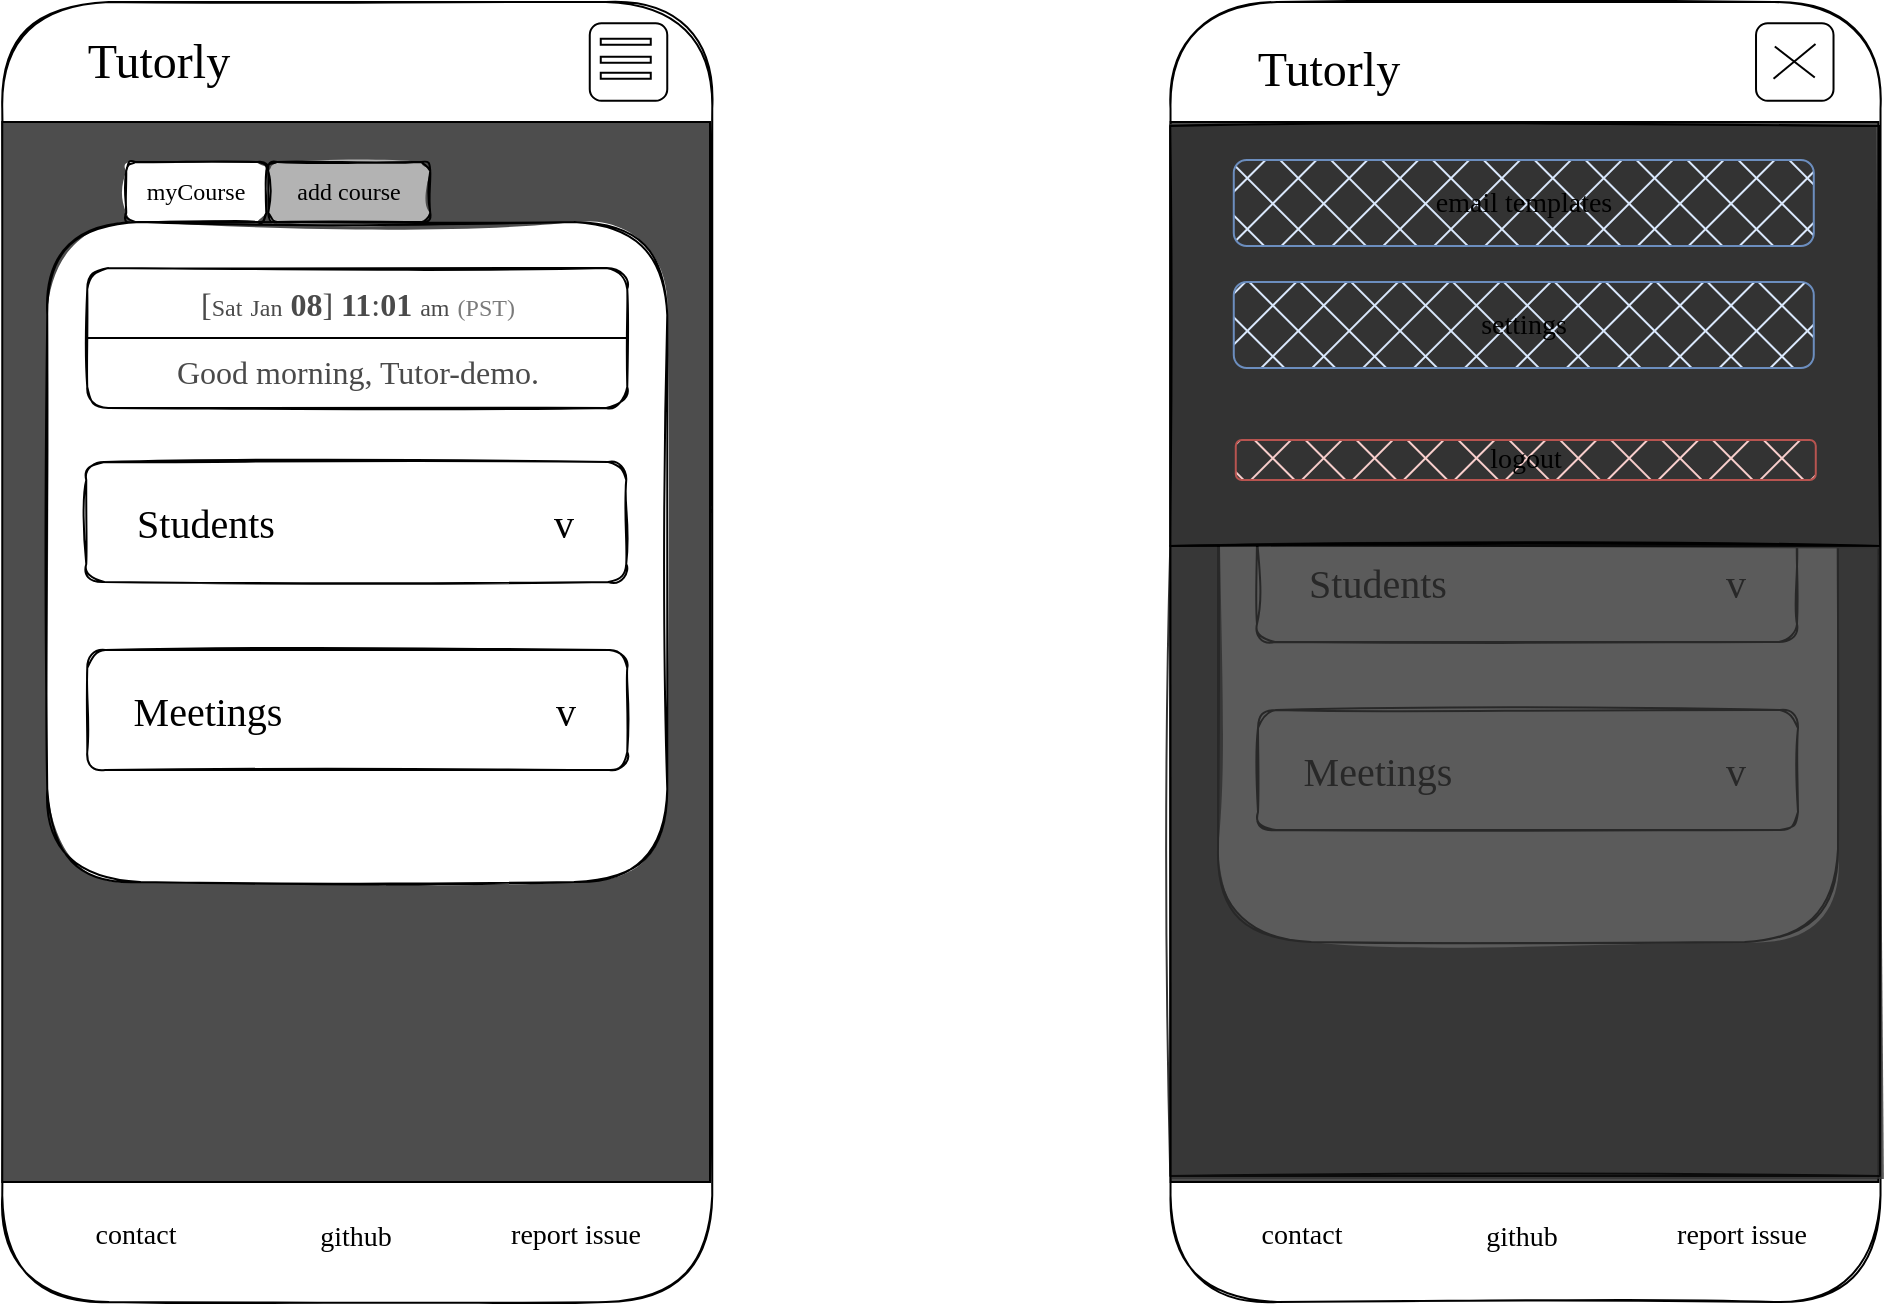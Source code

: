 <mxfile version="16.2.4" type="github" pages="2">
  <diagram id="h9dFl7BtjYhouRQpgsoD" name="Home-Nav">
    <mxGraphModel dx="1426" dy="860" grid="1" gridSize="10" guides="1" tooltips="1" connect="0" arrows="0" fold="1" page="1" pageScale="1" pageWidth="850" pageHeight="1100" background="none" math="0" shadow="0">
      <root>
        <mxCell id="0" />
        <mxCell id="1" parent="0" />
        <mxCell id="VJyBcLO_9741J4DAKMgz-3" value="" style="rounded=1;whiteSpace=wrap;html=1;sketch=1;fontFamily=Comic Sans MS;" parent="1" vertex="1">
          <mxGeometry x="392.13" y="200" width="355" height="650" as="geometry" />
        </mxCell>
        <mxCell id="XO_DNMzDLUDRU4fpuJas-3" value="&lt;font style=&quot;font-size: 24px;&quot;&gt;Tutorly&lt;/font&gt;" style="text;html=1;strokeColor=none;fillColor=none;align=center;verticalAlign=middle;whiteSpace=wrap;rounded=0;fillStyle=cross-hatch;fontFamily=Comic Sans MS;fontSize=24;" parent="1" vertex="1">
          <mxGeometry x="419.13" y="215" width="102.87" height="30" as="geometry" />
        </mxCell>
        <mxCell id="XO_DNMzDLUDRU4fpuJas-4" value="" style="whiteSpace=wrap;html=1;aspect=fixed;fillStyle=cross-hatch;fontSize=20;fillColor=#FFFFFF;rounded=1;fontFamily=Comic Sans MS;" parent="1" vertex="1">
          <mxGeometry x="685.88" y="210.63" width="38.75" height="38.75" as="geometry" />
        </mxCell>
        <mxCell id="XO_DNMzDLUDRU4fpuJas-6" value="" style="rounded=0;whiteSpace=wrap;html=1;fillStyle=cross-hatch;fontSize=20;fillColor=#FFFFFF;fontFamily=Comic Sans MS;" parent="1" vertex="1">
          <mxGeometry x="691.38" y="218.38" width="25" height="3" as="geometry" />
        </mxCell>
        <mxCell id="XO_DNMzDLUDRU4fpuJas-9" value="" style="rounded=0;whiteSpace=wrap;html=1;fillStyle=cross-hatch;fontSize=20;fillColor=#FFFFFF;fontFamily=Comic Sans MS;" parent="1" vertex="1">
          <mxGeometry x="691.38" y="227.38" width="25" height="3" as="geometry" />
        </mxCell>
        <mxCell id="XO_DNMzDLUDRU4fpuJas-10" value="" style="rounded=0;whiteSpace=wrap;html=1;fillStyle=cross-hatch;fontSize=20;fillColor=#FFFFFF;fontFamily=Comic Sans MS;" parent="1" vertex="1">
          <mxGeometry x="691.38" y="235.38" width="25" height="3" as="geometry" />
        </mxCell>
        <mxCell id="XO_DNMzDLUDRU4fpuJas-18" value="" style="rounded=1;whiteSpace=wrap;html=1;sketch=1;fontFamily=Comic Sans MS;" parent="1" vertex="1">
          <mxGeometry x="976.26" y="200" width="355" height="650" as="geometry" />
        </mxCell>
        <mxCell id="XO_DNMzDLUDRU4fpuJas-26" value="&lt;font style=&quot;font-size: 24px;&quot;&gt;Tutorly&lt;/font&gt;" style="text;html=1;strokeColor=none;fillColor=none;align=center;verticalAlign=middle;whiteSpace=wrap;rounded=0;fillStyle=cross-hatch;fontFamily=Comic Sans MS;fontSize=24;" parent="1" vertex="1">
          <mxGeometry x="1011.26" y="219" width="88.74" height="30" as="geometry" />
        </mxCell>
        <mxCell id="XO_DNMzDLUDRU4fpuJas-27" value="" style="whiteSpace=wrap;html=1;aspect=fixed;fillStyle=cross-hatch;fontSize=20;fillColor=#FFFFFF;rounded=1;fontFamily=Comic Sans MS;" parent="1" vertex="1">
          <mxGeometry x="1269.01" y="210.63" width="38.75" height="38.75" as="geometry" />
        </mxCell>
        <mxCell id="XO_DNMzDLUDRU4fpuJas-39" value="&lt;font style=&quot;font-size: 14px&quot;&gt;report issue&lt;/font&gt;" style="text;html=1;strokeColor=none;fillColor=none;align=center;verticalAlign=middle;whiteSpace=wrap;rounded=0;fillStyle=cross-hatch;fontSize=20;fontFamily=Comic Sans MS;" parent="1" vertex="1">
          <mxGeometry x="624.13" y="800" width="110" height="26" as="geometry" />
        </mxCell>
        <mxCell id="XO_DNMzDLUDRU4fpuJas-40" value="&lt;font style=&quot;font-size: 14px&quot;&gt;contact&lt;/font&gt;" style="text;html=1;strokeColor=none;fillColor=none;align=center;verticalAlign=middle;whiteSpace=wrap;rounded=0;fillStyle=cross-hatch;fontSize=20;fontFamily=Comic Sans MS;" parent="1" vertex="1">
          <mxGeometry x="404.13" y="800" width="110" height="26" as="geometry" />
        </mxCell>
        <mxCell id="XO_DNMzDLUDRU4fpuJas-41" value="&lt;font style=&quot;font-size: 14px&quot;&gt;github&lt;br&gt;&lt;/font&gt;" style="text;html=1;strokeColor=none;fillColor=none;align=center;verticalAlign=middle;whiteSpace=wrap;rounded=0;fillStyle=cross-hatch;fontSize=20;fontFamily=Comic Sans MS;" parent="1" vertex="1">
          <mxGeometry x="544.13" y="801" width="50" height="26" as="geometry" />
        </mxCell>
        <mxCell id="XO_DNMzDLUDRU4fpuJas-43" value="&lt;font style=&quot;font-size: 14px&quot;&gt;report issue&lt;/font&gt;" style="text;html=1;strokeColor=none;fillColor=none;align=center;verticalAlign=middle;whiteSpace=wrap;rounded=0;fillStyle=cross-hatch;fontSize=20;fontFamily=Comic Sans MS;" parent="1" vertex="1">
          <mxGeometry x="1207.26" y="800" width="110" height="26" as="geometry" />
        </mxCell>
        <mxCell id="XO_DNMzDLUDRU4fpuJas-44" value="&lt;font style=&quot;font-size: 14px&quot;&gt;contact&lt;/font&gt;" style="text;html=1;strokeColor=none;fillColor=none;align=center;verticalAlign=middle;whiteSpace=wrap;rounded=0;fillStyle=cross-hatch;fontSize=20;fontFamily=Comic Sans MS;" parent="1" vertex="1">
          <mxGeometry x="987.26" y="800" width="110" height="26" as="geometry" />
        </mxCell>
        <mxCell id="XO_DNMzDLUDRU4fpuJas-45" value="&lt;font style=&quot;font-size: 14px&quot;&gt;github&lt;br&gt;&lt;/font&gt;" style="text;html=1;strokeColor=none;fillColor=none;align=center;verticalAlign=middle;whiteSpace=wrap;rounded=0;fillStyle=cross-hatch;fontSize=20;fontFamily=Comic Sans MS;" parent="1" vertex="1">
          <mxGeometry x="1127.26" y="801" width="50" height="26" as="geometry" />
        </mxCell>
        <mxCell id="XO_DNMzDLUDRU4fpuJas-52" value="" style="endArrow=none;html=1;rounded=0;fontSize=18;fontFamily=Comic Sans MS;" parent="1" edge="1">
          <mxGeometry width="50" height="50" relative="1" as="geometry">
            <mxPoint x="1277.76" y="238.38" as="sourcePoint" />
            <mxPoint x="1298.76" y="221" as="targetPoint" />
          </mxGeometry>
        </mxCell>
        <mxCell id="pkqxkNg5PtHQlLqN9tTv-1" value="" style="rounded=0;whiteSpace=wrap;html=1;fillStyle=solid;fontFamily=Comic Sans MS;fontSize=24;fontColor=#FFFFFF;fillColor=#4D4D4D;" parent="1" vertex="1">
          <mxGeometry x="392.13" y="260" width="353.87" height="530" as="geometry" />
        </mxCell>
        <mxCell id="XO_DNMzDLUDRU4fpuJas-53" value="" style="endArrow=none;html=1;rounded=0;fontSize=18;fontFamily=Comic Sans MS;" parent="1" edge="1">
          <mxGeometry width="50" height="50" relative="1" as="geometry">
            <mxPoint x="1298.39" y="237.76" as="sourcePoint" />
            <mxPoint x="1278.39" y="222.24" as="targetPoint" />
          </mxGeometry>
        </mxCell>
        <mxCell id="pkqxkNg5PtHQlLqN9tTv-2" value="" style="rounded=0;whiteSpace=wrap;html=1;fillStyle=solid;fontFamily=Comic Sans MS;fontSize=24;fontColor=#FFFFFF;fillColor=#4D4D4D;" parent="1" vertex="1">
          <mxGeometry x="976.32" y="260" width="353.87" height="530" as="geometry" />
        </mxCell>
        <mxCell id="pkqxkNg5PtHQlLqN9tTv-17" value="" style="group" parent="1" vertex="1" connectable="0">
          <mxGeometry x="414.63" y="280" width="310" height="360" as="geometry" />
        </mxCell>
        <mxCell id="VJyBcLO_9741J4DAKMgz-4" value="myCourse" style="rounded=1;whiteSpace=wrap;html=1;sketch=1;fillStyle=solid;fontFamily=Comic Sans MS;" parent="pkqxkNg5PtHQlLqN9tTv-17" vertex="1">
          <mxGeometry x="39.5" width="70" height="30" as="geometry" />
        </mxCell>
        <mxCell id="VJyBcLO_9741J4DAKMgz-5" value="add course" style="rounded=1;whiteSpace=wrap;html=1;sketch=1;fillStyle=solid;fillColor=#B3B3B3;fontFamily=Comic Sans MS;" parent="pkqxkNg5PtHQlLqN9tTv-17" vertex="1">
          <mxGeometry x="110.5" width="81" height="30" as="geometry" />
        </mxCell>
        <mxCell id="VJyBcLO_9741J4DAKMgz-6" value="" style="rounded=1;whiteSpace=wrap;html=1;sketch=1;fillStyle=auto;fontFamily=Comic Sans MS;" parent="pkqxkNg5PtHQlLqN9tTv-17" vertex="1">
          <mxGeometry y="30" width="310" height="330" as="geometry" />
        </mxCell>
        <mxCell id="VJyBcLO_9741J4DAKMgz-9" value="&lt;span class=&quot;&quot; style=&quot;box-sizing: inherit ; color: rgb(74 , 74 , 74) ; font-family: &amp;quot;system-ui&amp;quot; , , &amp;quot;segoe ui&amp;quot; , &amp;quot;roboto&amp;quot; , &amp;quot;oxygen&amp;quot; , &amp;quot;ubuntu&amp;quot; , &amp;quot;cantarell&amp;quot; , &amp;quot;fira sans&amp;quot; , &amp;quot;droid sans&amp;quot; , &amp;quot;helvetica neue&amp;quot; , &amp;quot;helvetica&amp;quot; , &amp;quot;arial&amp;quot; , sans-serif ; font-size: 16px ; background-color: rgb(255 , 255 , 255)&quot;&gt;[&lt;span class=&quot;is-size-7 &quot; style=&quot;box-sizing: inherit ; font-style: inherit ; font-weight: inherit ; font-size: 0.75rem&quot;&gt;Sat&lt;/span&gt;&amp;nbsp;&lt;span class=&quot;is-size-7 &quot; style=&quot;box-sizing: inherit ; font-style: inherit ; font-weight: inherit ; font-size: 0.75rem&quot;&gt;Jan&lt;/span&gt;&amp;nbsp;&lt;span class=&quot;is-size-6 has-text-weight-bold&quot; style=&quot;box-sizing: inherit ; font-style: inherit ; font-weight: 700 ; font-size: 1rem&quot;&gt;08&lt;/span&gt;]&amp;nbsp;&lt;span class=&quot;is-size-6 has-text-weight-bold&quot; style=&quot;box-sizing: inherit ; font-style: inherit ; font-weight: 700 ; font-size: 1rem&quot;&gt;11&lt;/span&gt;:&lt;span class=&quot;is-size-6 has-text-weight-bold&quot; style=&quot;box-sizing: inherit ; font-style: inherit ; font-weight: 700 ; font-size: 1rem&quot;&gt;01&lt;/span&gt;&amp;nbsp;&lt;span class=&quot;is-size-7 &quot; style=&quot;box-sizing: inherit ; font-style: inherit ; font-weight: inherit ; font-size: 0.75rem&quot;&gt;am&lt;/span&gt;&lt;/span&gt;&lt;span style=&quot;color: rgb(74 , 74 , 74) ; font-family: &amp;quot;system-ui&amp;quot; , , &amp;quot;segoe ui&amp;quot; , &amp;quot;roboto&amp;quot; , &amp;quot;oxygen&amp;quot; , &amp;quot;ubuntu&amp;quot; , &amp;quot;cantarell&amp;quot; , &amp;quot;fira sans&amp;quot; , &amp;quot;droid sans&amp;quot; , &amp;quot;helvetica neue&amp;quot; , &amp;quot;helvetica&amp;quot; , &amp;quot;arial&amp;quot; , sans-serif ; font-size: 16px ; background-color: rgb(255 , 255 , 255)&quot;&gt;&amp;nbsp;&lt;/span&gt;&lt;span class=&quot;is-size-7 has-text-grey&quot; style=&quot;box-sizing: inherit ; font-family: &amp;quot;system-ui&amp;quot; , , &amp;quot;segoe ui&amp;quot; , &amp;quot;roboto&amp;quot; , &amp;quot;oxygen&amp;quot; , &amp;quot;ubuntu&amp;quot; , &amp;quot;cantarell&amp;quot; , &amp;quot;fira sans&amp;quot; , &amp;quot;droid sans&amp;quot; , &amp;quot;helvetica neue&amp;quot; , &amp;quot;helvetica&amp;quot; , &amp;quot;arial&amp;quot; , sans-serif ; background-color: rgb(255 , 255 , 255) ; color: rgb(122 , 122 , 122) ; font-size: 0.75rem&quot;&gt;(PST)&lt;br&gt;&lt;br&gt;&lt;span style=&quot;color: rgb(74 , 74 , 74) ; font-size: 16px&quot;&gt;Good morning, Tutor-demo.&lt;/span&gt;&lt;br&gt;&lt;/span&gt;" style="rounded=1;whiteSpace=wrap;html=1;shadow=0;sketch=1;fillStyle=auto;fontFamily=Comic Sans MS;fillColor=#FFFFFF;" parent="pkqxkNg5PtHQlLqN9tTv-17" vertex="1">
          <mxGeometry x="20" y="53" width="270" height="70" as="geometry" />
        </mxCell>
        <mxCell id="VJyBcLO_9741J4DAKMgz-10" value="" style="rounded=1;whiteSpace=wrap;html=1;shadow=0;sketch=1;fillStyle=auto;fontFamily=Comic Sans MS;fillColor=#FFFFFF;" parent="pkqxkNg5PtHQlLqN9tTv-17" vertex="1">
          <mxGeometry x="19.5" y="150" width="270" height="60" as="geometry" />
        </mxCell>
        <mxCell id="XO_DNMzDLUDRU4fpuJas-11" value="" style="endArrow=none;html=1;rounded=0;fontSize=20;entryX=1;entryY=0.5;entryDx=0;entryDy=0;exitX=0;exitY=0.5;exitDx=0;exitDy=0;fontFamily=Comic Sans MS;" parent="pkqxkNg5PtHQlLqN9tTv-17" source="VJyBcLO_9741J4DAKMgz-9" target="VJyBcLO_9741J4DAKMgz-9" edge="1">
          <mxGeometry width="50" height="50" relative="1" as="geometry">
            <mxPoint x="-0.5" y="243" as="sourcePoint" />
            <mxPoint x="49.5" y="193" as="targetPoint" />
          </mxGeometry>
        </mxCell>
        <mxCell id="XO_DNMzDLUDRU4fpuJas-13" value="Students" style="text;html=1;strokeColor=none;fillColor=none;align=center;verticalAlign=middle;whiteSpace=wrap;rounded=0;fillStyle=cross-hatch;fontSize=20;fontFamily=Comic Sans MS;" parent="pkqxkNg5PtHQlLqN9tTv-17" vertex="1">
          <mxGeometry x="29.5" y="165" width="100" height="30" as="geometry" />
        </mxCell>
        <mxCell id="XO_DNMzDLUDRU4fpuJas-14" value="v" style="text;html=1;strokeColor=none;fillColor=none;align=center;verticalAlign=middle;whiteSpace=wrap;rounded=0;fillStyle=cross-hatch;fontSize=20;fontFamily=Comic Sans MS;" parent="pkqxkNg5PtHQlLqN9tTv-17" vertex="1">
          <mxGeometry x="239.5" y="165" width="38.25" height="30" as="geometry" />
        </mxCell>
        <mxCell id="XO_DNMzDLUDRU4fpuJas-15" value="" style="rounded=1;whiteSpace=wrap;html=1;shadow=0;sketch=1;fillStyle=auto;fontFamily=Comic Sans MS;fillColor=#FFFFFF;" parent="pkqxkNg5PtHQlLqN9tTv-17" vertex="1">
          <mxGeometry x="20" y="244" width="270" height="60" as="geometry" />
        </mxCell>
        <mxCell id="XO_DNMzDLUDRU4fpuJas-16" value="Meetings" style="text;html=1;strokeColor=none;fillColor=none;align=center;verticalAlign=middle;whiteSpace=wrap;rounded=0;fillStyle=cross-hatch;fontSize=20;fontFamily=Comic Sans MS;" parent="pkqxkNg5PtHQlLqN9tTv-17" vertex="1">
          <mxGeometry x="30" y="259" width="100" height="30" as="geometry" />
        </mxCell>
        <mxCell id="XO_DNMzDLUDRU4fpuJas-17" value="v" style="text;html=1;strokeColor=none;fillColor=none;align=center;verticalAlign=middle;whiteSpace=wrap;rounded=0;fillStyle=cross-hatch;fontSize=20;fontFamily=Comic Sans MS;" parent="pkqxkNg5PtHQlLqN9tTv-17" vertex="1">
          <mxGeometry x="240" y="259" width="38.25" height="30" as="geometry" />
        </mxCell>
        <mxCell id="pkqxkNg5PtHQlLqN9tTv-31" value="" style="group" parent="1" vertex="1" connectable="0">
          <mxGeometry x="1000" y="310" width="310" height="477" as="geometry" />
        </mxCell>
        <mxCell id="pkqxkNg5PtHQlLqN9tTv-19" value="myCourse" style="rounded=1;whiteSpace=wrap;html=1;sketch=1;fillStyle=solid;fontFamily=Comic Sans MS;" parent="pkqxkNg5PtHQlLqN9tTv-31" vertex="1">
          <mxGeometry x="39.5" width="70" height="30" as="geometry" />
        </mxCell>
        <mxCell id="pkqxkNg5PtHQlLqN9tTv-20" value="add course" style="rounded=1;whiteSpace=wrap;html=1;sketch=1;fillStyle=solid;fillColor=#B3B3B3;fontFamily=Comic Sans MS;" parent="pkqxkNg5PtHQlLqN9tTv-31" vertex="1">
          <mxGeometry x="110.5" width="81" height="30" as="geometry" />
        </mxCell>
        <mxCell id="pkqxkNg5PtHQlLqN9tTv-21" value="" style="rounded=1;whiteSpace=wrap;html=1;sketch=1;fillStyle=auto;fontFamily=Comic Sans MS;" parent="pkqxkNg5PtHQlLqN9tTv-31" vertex="1">
          <mxGeometry y="30" width="310" height="330" as="geometry" />
        </mxCell>
        <mxCell id="pkqxkNg5PtHQlLqN9tTv-22" value="&lt;span class=&quot;&quot; style=&quot;box-sizing: inherit ; color: rgb(74 , 74 , 74) ; font-family: &amp;quot;system-ui&amp;quot; , , &amp;quot;segoe ui&amp;quot; , &amp;quot;roboto&amp;quot; , &amp;quot;oxygen&amp;quot; , &amp;quot;ubuntu&amp;quot; , &amp;quot;cantarell&amp;quot; , &amp;quot;fira sans&amp;quot; , &amp;quot;droid sans&amp;quot; , &amp;quot;helvetica neue&amp;quot; , &amp;quot;helvetica&amp;quot; , &amp;quot;arial&amp;quot; , sans-serif ; font-size: 16px ; background-color: rgb(255 , 255 , 255)&quot;&gt;[&lt;span class=&quot;is-size-7 &quot; style=&quot;box-sizing: inherit ; font-style: inherit ; font-weight: inherit ; font-size: 0.75rem&quot;&gt;Sat&lt;/span&gt;&amp;nbsp;&lt;span class=&quot;is-size-7 &quot; style=&quot;box-sizing: inherit ; font-style: inherit ; font-weight: inherit ; font-size: 0.75rem&quot;&gt;Jan&lt;/span&gt;&amp;nbsp;&lt;span class=&quot;is-size-6 has-text-weight-bold&quot; style=&quot;box-sizing: inherit ; font-style: inherit ; font-weight: 700 ; font-size: 1rem&quot;&gt;08&lt;/span&gt;]&amp;nbsp;&lt;span class=&quot;is-size-6 has-text-weight-bold&quot; style=&quot;box-sizing: inherit ; font-style: inherit ; font-weight: 700 ; font-size: 1rem&quot;&gt;11&lt;/span&gt;:&lt;span class=&quot;is-size-6 has-text-weight-bold&quot; style=&quot;box-sizing: inherit ; font-style: inherit ; font-weight: 700 ; font-size: 1rem&quot;&gt;01&lt;/span&gt;&amp;nbsp;&lt;span class=&quot;is-size-7 &quot; style=&quot;box-sizing: inherit ; font-style: inherit ; font-weight: inherit ; font-size: 0.75rem&quot;&gt;am&lt;/span&gt;&lt;/span&gt;&lt;span style=&quot;color: rgb(74 , 74 , 74) ; font-family: &amp;quot;system-ui&amp;quot; , , &amp;quot;segoe ui&amp;quot; , &amp;quot;roboto&amp;quot; , &amp;quot;oxygen&amp;quot; , &amp;quot;ubuntu&amp;quot; , &amp;quot;cantarell&amp;quot; , &amp;quot;fira sans&amp;quot; , &amp;quot;droid sans&amp;quot; , &amp;quot;helvetica neue&amp;quot; , &amp;quot;helvetica&amp;quot; , &amp;quot;arial&amp;quot; , sans-serif ; font-size: 16px ; background-color: rgb(255 , 255 , 255)&quot;&gt;&amp;nbsp;&lt;/span&gt;&lt;span class=&quot;is-size-7 has-text-grey&quot; style=&quot;box-sizing: inherit ; font-family: &amp;quot;system-ui&amp;quot; , , &amp;quot;segoe ui&amp;quot; , &amp;quot;roboto&amp;quot; , &amp;quot;oxygen&amp;quot; , &amp;quot;ubuntu&amp;quot; , &amp;quot;cantarell&amp;quot; , &amp;quot;fira sans&amp;quot; , &amp;quot;droid sans&amp;quot; , &amp;quot;helvetica neue&amp;quot; , &amp;quot;helvetica&amp;quot; , &amp;quot;arial&amp;quot; , sans-serif ; background-color: rgb(255 , 255 , 255) ; color: rgb(122 , 122 , 122) ; font-size: 0.75rem&quot;&gt;(PST)&lt;br&gt;&lt;br&gt;&lt;span style=&quot;color: rgb(74 , 74 , 74) ; font-size: 16px&quot;&gt;Good morning, Tutor-demo.&lt;/span&gt;&lt;br&gt;&lt;/span&gt;" style="rounded=1;whiteSpace=wrap;html=1;shadow=0;sketch=1;fillStyle=auto;fontFamily=Comic Sans MS;fillColor=#FFFFFF;" parent="pkqxkNg5PtHQlLqN9tTv-31" vertex="1">
          <mxGeometry x="20" y="53" width="270" height="70" as="geometry" />
        </mxCell>
        <mxCell id="pkqxkNg5PtHQlLqN9tTv-23" value="" style="rounded=1;whiteSpace=wrap;html=1;shadow=0;sketch=1;fillStyle=auto;fontFamily=Comic Sans MS;fillColor=#FFFFFF;" parent="pkqxkNg5PtHQlLqN9tTv-31" vertex="1">
          <mxGeometry x="19.5" y="150" width="270" height="60" as="geometry" />
        </mxCell>
        <mxCell id="pkqxkNg5PtHQlLqN9tTv-24" value="" style="endArrow=none;html=1;rounded=0;fontSize=20;entryX=1;entryY=0.5;entryDx=0;entryDy=0;exitX=0;exitY=0.5;exitDx=0;exitDy=0;fontFamily=Comic Sans MS;" parent="pkqxkNg5PtHQlLqN9tTv-31" source="pkqxkNg5PtHQlLqN9tTv-22" target="pkqxkNg5PtHQlLqN9tTv-22" edge="1">
          <mxGeometry width="50" height="50" relative="1" as="geometry">
            <mxPoint x="-0.5" y="243" as="sourcePoint" />
            <mxPoint x="49.5" y="193" as="targetPoint" />
          </mxGeometry>
        </mxCell>
        <mxCell id="pkqxkNg5PtHQlLqN9tTv-25" value="Students" style="text;html=1;strokeColor=none;fillColor=none;align=center;verticalAlign=middle;whiteSpace=wrap;rounded=0;fillStyle=cross-hatch;fontSize=20;fontFamily=Comic Sans MS;" parent="pkqxkNg5PtHQlLqN9tTv-31" vertex="1">
          <mxGeometry x="29.5" y="165" width="100" height="30" as="geometry" />
        </mxCell>
        <mxCell id="pkqxkNg5PtHQlLqN9tTv-26" value="v" style="text;html=1;strokeColor=none;fillColor=none;align=center;verticalAlign=middle;whiteSpace=wrap;rounded=0;fillStyle=cross-hatch;fontSize=20;fontFamily=Comic Sans MS;" parent="pkqxkNg5PtHQlLqN9tTv-31" vertex="1">
          <mxGeometry x="239.5" y="165" width="38.25" height="30" as="geometry" />
        </mxCell>
        <mxCell id="pkqxkNg5PtHQlLqN9tTv-27" value="" style="rounded=1;whiteSpace=wrap;html=1;shadow=0;sketch=1;fillStyle=auto;fontFamily=Comic Sans MS;fillColor=#FFFFFF;" parent="pkqxkNg5PtHQlLqN9tTv-31" vertex="1">
          <mxGeometry x="20" y="244" width="270" height="60" as="geometry" />
        </mxCell>
        <mxCell id="pkqxkNg5PtHQlLqN9tTv-28" value="Meetings" style="text;html=1;strokeColor=none;fillColor=none;align=center;verticalAlign=middle;whiteSpace=wrap;rounded=0;fillStyle=cross-hatch;fontSize=20;fontFamily=Comic Sans MS;" parent="pkqxkNg5PtHQlLqN9tTv-31" vertex="1">
          <mxGeometry x="30" y="259" width="100" height="30" as="geometry" />
        </mxCell>
        <mxCell id="pkqxkNg5PtHQlLqN9tTv-29" value="v" style="text;html=1;strokeColor=none;fillColor=none;align=center;verticalAlign=middle;whiteSpace=wrap;rounded=0;fillStyle=cross-hatch;fontSize=20;fontFamily=Comic Sans MS;" parent="pkqxkNg5PtHQlLqN9tTv-31" vertex="1">
          <mxGeometry x="240" y="259" width="38.25" height="30" as="geometry" />
        </mxCell>
        <mxCell id="pkqxkNg5PtHQlLqN9tTv-30" value="" style="group" parent="pkqxkNg5PtHQlLqN9tTv-31" vertex="1" connectable="0">
          <mxGeometry x="-23.87" y="-48" width="354.87" height="210" as="geometry" />
        </mxCell>
        <mxCell id="pkqxkNg5PtHQlLqN9tTv-4" value="myCourse" style="rounded=1;whiteSpace=wrap;html=1;sketch=1;fillStyle=solid;fontFamily=Comic Sans MS;fillColor=default;" parent="pkqxkNg5PtHQlLqN9tTv-30" vertex="1">
          <mxGeometry x="59.5" y="30" width="70" height="30" as="geometry" />
        </mxCell>
        <mxCell id="pkqxkNg5PtHQlLqN9tTv-5" value="add course" style="rounded=1;whiteSpace=wrap;html=1;sketch=1;fillStyle=solid;fillColor=default;fontFamily=Comic Sans MS;" parent="pkqxkNg5PtHQlLqN9tTv-30" vertex="1">
          <mxGeometry x="130.5" y="30" width="81" height="30" as="geometry" />
        </mxCell>
        <mxCell id="pkqxkNg5PtHQlLqN9tTv-7" value="&lt;span class=&quot;&quot; style=&quot;box-sizing: inherit ; color: rgb(74 , 74 , 74) ; font-family: &amp;quot;system-ui&amp;quot; , , &amp;quot;segoe ui&amp;quot; , &amp;quot;roboto&amp;quot; , &amp;quot;oxygen&amp;quot; , &amp;quot;ubuntu&amp;quot; , &amp;quot;cantarell&amp;quot; , &amp;quot;fira sans&amp;quot; , &amp;quot;droid sans&amp;quot; , &amp;quot;helvetica neue&amp;quot; , &amp;quot;helvetica&amp;quot; , &amp;quot;arial&amp;quot; , sans-serif ; font-size: 16px ; background-color: rgb(255 , 255 , 255)&quot;&gt;[&lt;span class=&quot;is-size-7 &quot; style=&quot;box-sizing: inherit ; font-style: inherit ; font-weight: inherit ; font-size: 0.75rem&quot;&gt;Sat&lt;/span&gt;&amp;nbsp;&lt;span class=&quot;is-size-7 &quot; style=&quot;box-sizing: inherit ; font-style: inherit ; font-weight: inherit ; font-size: 0.75rem&quot;&gt;Jan&lt;/span&gt;&amp;nbsp;&lt;span class=&quot;is-size-6 has-text-weight-bold&quot; style=&quot;box-sizing: inherit ; font-style: inherit ; font-weight: 700 ; font-size: 1rem&quot;&gt;08&lt;/span&gt;]&amp;nbsp;&lt;span class=&quot;is-size-6 has-text-weight-bold&quot; style=&quot;box-sizing: inherit ; font-style: inherit ; font-weight: 700 ; font-size: 1rem&quot;&gt;11&lt;/span&gt;:&lt;span class=&quot;is-size-6 has-text-weight-bold&quot; style=&quot;box-sizing: inherit ; font-style: inherit ; font-weight: 700 ; font-size: 1rem&quot;&gt;01&lt;/span&gt;&amp;nbsp;&lt;span class=&quot;is-size-7 &quot; style=&quot;box-sizing: inherit ; font-style: inherit ; font-weight: inherit ; font-size: 0.75rem&quot;&gt;am&lt;/span&gt;&lt;/span&gt;&lt;span style=&quot;color: rgb(74 , 74 , 74) ; font-family: &amp;quot;system-ui&amp;quot; , , &amp;quot;segoe ui&amp;quot; , &amp;quot;roboto&amp;quot; , &amp;quot;oxygen&amp;quot; , &amp;quot;ubuntu&amp;quot; , &amp;quot;cantarell&amp;quot; , &amp;quot;fira sans&amp;quot; , &amp;quot;droid sans&amp;quot; , &amp;quot;helvetica neue&amp;quot; , &amp;quot;helvetica&amp;quot; , &amp;quot;arial&amp;quot; , sans-serif ; font-size: 16px ; background-color: rgb(255 , 255 , 255)&quot;&gt;&amp;nbsp;&lt;/span&gt;&lt;span class=&quot;is-size-7 has-text-grey&quot; style=&quot;box-sizing: inherit ; font-family: &amp;quot;system-ui&amp;quot; , , &amp;quot;segoe ui&amp;quot; , &amp;quot;roboto&amp;quot; , &amp;quot;oxygen&amp;quot; , &amp;quot;ubuntu&amp;quot; , &amp;quot;cantarell&amp;quot; , &amp;quot;fira sans&amp;quot; , &amp;quot;droid sans&amp;quot; , &amp;quot;helvetica neue&amp;quot; , &amp;quot;helvetica&amp;quot; , &amp;quot;arial&amp;quot; , sans-serif ; background-color: rgb(255 , 255 , 255) ; color: rgb(122 , 122 , 122) ; font-size: 0.75rem&quot;&gt;(PST)&lt;br&gt;&lt;br&gt;&lt;span style=&quot;color: rgb(74 , 74 , 74) ; font-size: 16px&quot;&gt;Good morning, Tutor-demo.&lt;/span&gt;&lt;br&gt;&lt;/span&gt;" style="rounded=1;whiteSpace=wrap;html=1;shadow=0;sketch=1;fillStyle=auto;fontFamily=Comic Sans MS;fillColor=#FFFFFF;" parent="pkqxkNg5PtHQlLqN9tTv-30" vertex="1">
          <mxGeometry x="40" y="83" width="270" height="70" as="geometry" />
        </mxCell>
        <mxCell id="pkqxkNg5PtHQlLqN9tTv-9" value="" style="endArrow=none;html=1;rounded=0;fontSize=20;entryX=1;entryY=0.5;entryDx=0;entryDy=0;exitX=0;exitY=0.5;exitDx=0;exitDy=0;fontFamily=Comic Sans MS;" parent="pkqxkNg5PtHQlLqN9tTv-30" source="pkqxkNg5PtHQlLqN9tTv-7" target="pkqxkNg5PtHQlLqN9tTv-7" edge="1">
          <mxGeometry width="50" height="50" relative="1" as="geometry">
            <mxPoint x="19.5" y="273" as="sourcePoint" />
            <mxPoint x="69.5" y="223" as="targetPoint" />
          </mxGeometry>
        </mxCell>
        <mxCell id="pkqxkNg5PtHQlLqN9tTv-3" value="" style="rounded=0;whiteSpace=wrap;html=1;fillStyle=solid;fontFamily=Comic Sans MS;fontSize=24;fillColor=#333333;gradientColor=none;gradientDirection=radial;sketch=1;strokeColor=default;" parent="pkqxkNg5PtHQlLqN9tTv-30" vertex="1">
          <mxGeometry width="354.87" height="210" as="geometry" />
        </mxCell>
        <mxCell id="XO_DNMzDLUDRU4fpuJas-46" value="logout" style="rounded=1;whiteSpace=wrap;html=1;fillStyle=cross-hatch;fontSize=14;fillColor=#f8cecc;strokeColor=#b85450;fontFamily=Comic Sans MS;" parent="pkqxkNg5PtHQlLqN9tTv-30" vertex="1">
          <mxGeometry x="32.76" y="157" width="290" height="20" as="geometry" />
        </mxCell>
        <mxCell id="XO_DNMzDLUDRU4fpuJas-54" value="settings" style="rounded=1;whiteSpace=wrap;html=1;fillStyle=cross-hatch;fontSize=14;fillColor=#dae8fc;strokeColor=#6c8ebf;fontFamily=Comic Sans MS;" parent="pkqxkNg5PtHQlLqN9tTv-30" vertex="1">
          <mxGeometry x="31.76" y="78" width="290" height="43" as="geometry" />
        </mxCell>
        <mxCell id="XO_DNMzDLUDRU4fpuJas-55" value="email templates" style="rounded=1;whiteSpace=wrap;html=1;fillStyle=cross-hatch;fontSize=14;fillColor=#dae8fc;strokeColor=#6c8ebf;fontFamily=Comic Sans MS;" parent="pkqxkNg5PtHQlLqN9tTv-30" vertex="1">
          <mxGeometry x="31.76" y="17" width="290" height="43" as="geometry" />
        </mxCell>
        <mxCell id="pkqxkNg5PtHQlLqN9tTv-15" value="" style="rounded=0;whiteSpace=wrap;html=1;fillStyle=solid;fontFamily=Comic Sans MS;fontSize=24;fillColor=#333333;gradientColor=none;gradientDirection=radial;sketch=1;strokeColor=default;opacity=80;" parent="pkqxkNg5PtHQlLqN9tTv-31" vertex="1">
          <mxGeometry x="-23.87" y="162" width="354.87" height="315" as="geometry" />
        </mxCell>
      </root>
    </mxGraphModel>
  </diagram>
  <diagram id="66BsLXAjwmpm4jOadLqA" name="email-templates">
    <mxGraphModel dx="1426" dy="860" grid="1" gridSize="10" guides="1" tooltips="1" connect="1" arrows="1" fold="1" page="1" pageScale="1" pageWidth="850" pageHeight="1100" math="0" shadow="0">
      <root>
        <mxCell id="9_Cml6CrCQAhFIeIYYuo-0" />
        <mxCell id="9_Cml6CrCQAhFIeIYYuo-1" parent="9_Cml6CrCQAhFIeIYYuo-0" />
        <mxCell id="9_Cml6CrCQAhFIeIYYuo-2" value="" style="rounded=1;whiteSpace=wrap;html=1;sketch=1;" parent="9_Cml6CrCQAhFIeIYYuo-1" vertex="1">
          <mxGeometry x="248.13" y="225" width="355" height="650" as="geometry" />
        </mxCell>
        <mxCell id="9_Cml6CrCQAhFIeIYYuo-5" value="" style="rounded=0;whiteSpace=wrap;html=1;sketch=1;fillStyle=solid;fillColor=#4D4D4D;fontColor=#333333;strokeColor=#666666;" parent="9_Cml6CrCQAhFIeIYYuo-1" vertex="1">
          <mxGeometry x="249" y="290" width="354" height="520" as="geometry" />
        </mxCell>
        <mxCell id="9_Cml6CrCQAhFIeIYYuo-9" value="&lt;font style=&quot;font-size: 25px;&quot;&gt;Tutorly&lt;/font&gt;" style="text;html=1;strokeColor=none;fillColor=none;align=center;verticalAlign=middle;whiteSpace=wrap;rounded=0;fillStyle=cross-hatch;fontSize=25;fontFamily=Comic Sans MS;" parent="9_Cml6CrCQAhFIeIYYuo-1" vertex="1">
          <mxGeometry x="282.13" y="243" width="87.87" height="30" as="geometry" />
        </mxCell>
        <mxCell id="9_Cml6CrCQAhFIeIYYuo-10" value="" style="whiteSpace=wrap;html=1;aspect=fixed;fillStyle=cross-hatch;fontSize=20;fillColor=#FFFFFF;rounded=1;" parent="9_Cml6CrCQAhFIeIYYuo-1" vertex="1">
          <mxGeometry x="541.88" y="235.63" width="38.75" height="38.75" as="geometry" />
        </mxCell>
        <mxCell id="9_Cml6CrCQAhFIeIYYuo-11" value="" style="rounded=0;whiteSpace=wrap;html=1;fillStyle=cross-hatch;fontSize=20;fillColor=#FFFFFF;" parent="9_Cml6CrCQAhFIeIYYuo-1" vertex="1">
          <mxGeometry x="547.38" y="243.38" width="25" height="3" as="geometry" />
        </mxCell>
        <mxCell id="9_Cml6CrCQAhFIeIYYuo-12" value="" style="rounded=0;whiteSpace=wrap;html=1;fillStyle=cross-hatch;fontSize=20;fillColor=#FFFFFF;" parent="9_Cml6CrCQAhFIeIYYuo-1" vertex="1">
          <mxGeometry x="547.38" y="252.38" width="25" height="3" as="geometry" />
        </mxCell>
        <mxCell id="9_Cml6CrCQAhFIeIYYuo-13" value="" style="rounded=0;whiteSpace=wrap;html=1;fillStyle=cross-hatch;fontSize=20;fillColor=#FFFFFF;" parent="9_Cml6CrCQAhFIeIYYuo-1" vertex="1">
          <mxGeometry x="547.38" y="260.38" width="25" height="3" as="geometry" />
        </mxCell>
        <mxCell id="9_Cml6CrCQAhFIeIYYuo-21" value="&lt;font style=&quot;font-size: 14px&quot;&gt;report issue&lt;/font&gt;" style="text;html=1;strokeColor=none;fillColor=none;align=center;verticalAlign=middle;whiteSpace=wrap;rounded=0;fillStyle=cross-hatch;fontSize=20;fontFamily=Comic Sans MS;" parent="9_Cml6CrCQAhFIeIYYuo-1" vertex="1">
          <mxGeometry x="480.13" y="825" width="110" height="26" as="geometry" />
        </mxCell>
        <mxCell id="9_Cml6CrCQAhFIeIYYuo-22" value="&lt;font style=&quot;font-size: 14px&quot;&gt;contact&lt;/font&gt;" style="text;html=1;strokeColor=none;fillColor=none;align=center;verticalAlign=middle;whiteSpace=wrap;rounded=0;fillStyle=cross-hatch;fontSize=20;fontFamily=Comic Sans MS;" parent="9_Cml6CrCQAhFIeIYYuo-1" vertex="1">
          <mxGeometry x="260.13" y="825" width="110" height="26" as="geometry" />
        </mxCell>
        <mxCell id="9_Cml6CrCQAhFIeIYYuo-23" value="&lt;font style=&quot;font-size: 14px&quot;&gt;github&lt;br&gt;&lt;/font&gt;" style="text;html=1;strokeColor=none;fillColor=none;align=center;verticalAlign=middle;whiteSpace=wrap;rounded=0;fillStyle=cross-hatch;fontSize=20;fontFamily=Comic Sans MS;" parent="9_Cml6CrCQAhFIeIYYuo-1" vertex="1">
          <mxGeometry x="400.13" y="826" width="50" height="26" as="geometry" />
        </mxCell>
        <mxCell id="9_Cml6CrCQAhFIeIYYuo-25" value="&lt;font style=&quot;font-size: 23px;&quot;&gt;Email Templates&lt;/font&gt;" style="text;html=1;align=center;verticalAlign=middle;whiteSpace=wrap;rounded=0;fontColor=#FFFFFF;fontSize=23;fontFamily=Comic Sans MS;" parent="9_Cml6CrCQAhFIeIYYuo-1" vertex="1">
          <mxGeometry x="251.13" y="317" width="210" height="30" as="geometry" />
        </mxCell>
        <mxCell id="9_Cml6CrCQAhFIeIYYuo-26" value="" style="rounded=1;whiteSpace=wrap;html=1;sketch=1;fillStyle=auto;" parent="9_Cml6CrCQAhFIeIYYuo-1" vertex="1">
          <mxGeometry x="260.13" y="360" width="329.87" height="440" as="geometry" />
        </mxCell>
        <mxCell id="9_Cml6CrCQAhFIeIYYuo-27" value="X" style="text;html=1;strokeColor=none;fillColor=none;align=center;verticalAlign=middle;whiteSpace=wrap;rounded=0;fillStyle=solid;fontSize=20;fontColor=#FFFFFF;" parent="9_Cml6CrCQAhFIeIYYuo-1" vertex="1">
          <mxGeometry x="550.13" y="303.38" width="40" height="30" as="geometry" />
        </mxCell>
        <mxCell id="9_Cml6CrCQAhFIeIYYuo-7" value="New Template" style="rounded=1;whiteSpace=wrap;html=1;shadow=0;sketch=1;fillStyle=solid;fontFamily=Comic Sans MS;fillColor=#dae8fc;strokeColor=#6c8ebf;" parent="9_Cml6CrCQAhFIeIYYuo-1" vertex="1">
          <mxGeometry x="290" y="390" width="270" height="60" as="geometry" />
        </mxCell>
        <mxCell id="y17O3OULo2HKa2xwltiN-1" value="" style="rounded=1;whiteSpace=wrap;html=1;sketch=1;" vertex="1" parent="9_Cml6CrCQAhFIeIYYuo-1">
          <mxGeometry x="760" y="225" width="355" height="650" as="geometry" />
        </mxCell>
        <mxCell id="y17O3OULo2HKa2xwltiN-2" value="" style="rounded=0;whiteSpace=wrap;html=1;sketch=1;fillStyle=solid;fillColor=#4D4D4D;fontColor=#333333;strokeColor=#666666;" vertex="1" parent="9_Cml6CrCQAhFIeIYYuo-1">
          <mxGeometry x="760.87" y="290" width="354" height="520" as="geometry" />
        </mxCell>
        <mxCell id="y17O3OULo2HKa2xwltiN-3" value="&lt;font style=&quot;font-size: 25px;&quot;&gt;Tutorly&lt;/font&gt;" style="text;html=1;strokeColor=none;fillColor=none;align=center;verticalAlign=middle;whiteSpace=wrap;rounded=0;fillStyle=cross-hatch;fontSize=25;fontFamily=Comic Sans MS;" vertex="1" parent="9_Cml6CrCQAhFIeIYYuo-1">
          <mxGeometry x="794" y="243" width="87.87" height="30" as="geometry" />
        </mxCell>
        <mxCell id="y17O3OULo2HKa2xwltiN-4" value="" style="whiteSpace=wrap;html=1;aspect=fixed;fillStyle=cross-hatch;fontSize=20;fillColor=#FFFFFF;rounded=1;" vertex="1" parent="9_Cml6CrCQAhFIeIYYuo-1">
          <mxGeometry x="1053.75" y="235.63" width="38.75" height="38.75" as="geometry" />
        </mxCell>
        <mxCell id="y17O3OULo2HKa2xwltiN-5" value="" style="rounded=0;whiteSpace=wrap;html=1;fillStyle=cross-hatch;fontSize=20;fillColor=#FFFFFF;" vertex="1" parent="9_Cml6CrCQAhFIeIYYuo-1">
          <mxGeometry x="1059.25" y="243.38" width="25" height="3" as="geometry" />
        </mxCell>
        <mxCell id="y17O3OULo2HKa2xwltiN-6" value="" style="rounded=0;whiteSpace=wrap;html=1;fillStyle=cross-hatch;fontSize=20;fillColor=#FFFFFF;" vertex="1" parent="9_Cml6CrCQAhFIeIYYuo-1">
          <mxGeometry x="1059.25" y="252.38" width="25" height="3" as="geometry" />
        </mxCell>
        <mxCell id="y17O3OULo2HKa2xwltiN-7" value="" style="rounded=0;whiteSpace=wrap;html=1;fillStyle=cross-hatch;fontSize=20;fillColor=#FFFFFF;" vertex="1" parent="9_Cml6CrCQAhFIeIYYuo-1">
          <mxGeometry x="1059.25" y="260.38" width="25" height="3" as="geometry" />
        </mxCell>
        <mxCell id="y17O3OULo2HKa2xwltiN-8" value="&lt;font style=&quot;font-size: 14px&quot;&gt;report issue&lt;/font&gt;" style="text;html=1;strokeColor=none;fillColor=none;align=center;verticalAlign=middle;whiteSpace=wrap;rounded=0;fillStyle=cross-hatch;fontSize=20;fontFamily=Comic Sans MS;" vertex="1" parent="9_Cml6CrCQAhFIeIYYuo-1">
          <mxGeometry x="992" y="825" width="110" height="26" as="geometry" />
        </mxCell>
        <mxCell id="y17O3OULo2HKa2xwltiN-9" value="&lt;font style=&quot;font-size: 14px&quot;&gt;contact&lt;/font&gt;" style="text;html=1;strokeColor=none;fillColor=none;align=center;verticalAlign=middle;whiteSpace=wrap;rounded=0;fillStyle=cross-hatch;fontSize=20;fontFamily=Comic Sans MS;" vertex="1" parent="9_Cml6CrCQAhFIeIYYuo-1">
          <mxGeometry x="772" y="825" width="110" height="26" as="geometry" />
        </mxCell>
        <mxCell id="y17O3OULo2HKa2xwltiN-10" value="&lt;font style=&quot;font-size: 14px&quot;&gt;github&lt;br&gt;&lt;/font&gt;" style="text;html=1;strokeColor=none;fillColor=none;align=center;verticalAlign=middle;whiteSpace=wrap;rounded=0;fillStyle=cross-hatch;fontSize=20;fontFamily=Comic Sans MS;" vertex="1" parent="9_Cml6CrCQAhFIeIYYuo-1">
          <mxGeometry x="912" y="826" width="50" height="26" as="geometry" />
        </mxCell>
        <mxCell id="y17O3OULo2HKa2xwltiN-11" value="&lt;font style=&quot;font-size: 23px;&quot;&gt;Email Templates&lt;/font&gt;" style="text;html=1;align=center;verticalAlign=middle;whiteSpace=wrap;rounded=0;fontColor=#FFFFFF;fontSize=23;fontFamily=Comic Sans MS;" vertex="1" parent="9_Cml6CrCQAhFIeIYYuo-1">
          <mxGeometry x="763" y="317" width="210" height="30" as="geometry" />
        </mxCell>
        <mxCell id="y17O3OULo2HKa2xwltiN-12" value="" style="rounded=1;whiteSpace=wrap;html=1;sketch=1;fillStyle=auto;" vertex="1" parent="9_Cml6CrCQAhFIeIYYuo-1">
          <mxGeometry x="772" y="390" width="329.87" height="410" as="geometry" />
        </mxCell>
        <mxCell id="y17O3OULo2HKa2xwltiN-13" value="X" style="text;html=1;strokeColor=none;fillColor=none;align=center;verticalAlign=middle;whiteSpace=wrap;rounded=0;fillStyle=solid;fontSize=20;fontColor=#FFFFFF;" vertex="1" parent="9_Cml6CrCQAhFIeIYYuo-1">
          <mxGeometry x="1062" y="303.38" width="40" height="30" as="geometry" />
        </mxCell>
        <mxCell id="y17O3OULo2HKa2xwltiN-14" value="new-template" style="rounded=1;whiteSpace=wrap;html=1;shadow=0;sketch=1;fillStyle=solid;fontFamily=Comic Sans MS;align=left;" vertex="1" parent="9_Cml6CrCQAhFIeIYYuo-1">
          <mxGeometry x="790" y="432" width="180" height="30" as="geometry" />
        </mxCell>
        <mxCell id="y17O3OULo2HKa2xwltiN-16" value="&lt;font style=&quot;font-size: 16px&quot;&gt;✎&lt;/font&gt;" style="text;html=1;strokeColor=none;fillColor=none;align=center;verticalAlign=middle;whiteSpace=wrap;rounded=0;fillStyle=solid;" vertex="1" parent="9_Cml6CrCQAhFIeIYYuo-1">
          <mxGeometry x="943" y="437" width="19" height="20" as="geometry" />
        </mxCell>
        <mxCell id="y17O3OULo2HKa2xwltiN-18" value="&lt;font&gt;&lt;font style=&quot;font-size: 12px&quot;&gt;template name&lt;/font&gt;&lt;br&gt;&lt;/font&gt;" style="text;html=1;strokeColor=none;fillColor=none;align=left;verticalAlign=middle;whiteSpace=wrap;rounded=0;fillStyle=solid;fontSize=16;fontColor=#666666;" vertex="1" parent="9_Cml6CrCQAhFIeIYYuo-1">
          <mxGeometry x="789.87" y="412" width="94.13" height="20" as="geometry" />
        </mxCell>
        <mxCell id="y17O3OULo2HKa2xwltiN-19" value="subject line for [student-firstName]" style="rounded=1;whiteSpace=wrap;html=1;shadow=0;sketch=1;fillStyle=solid;fontFamily=Comic Sans MS;align=left;" vertex="1" parent="9_Cml6CrCQAhFIeIYYuo-1">
          <mxGeometry x="790" y="492" width="300" height="30" as="geometry" />
        </mxCell>
        <mxCell id="y17O3OULo2HKa2xwltiN-20" value="&lt;font style=&quot;font-size: 16px&quot;&gt;✎&lt;/font&gt;" style="text;html=1;strokeColor=none;fillColor=none;align=center;verticalAlign=middle;whiteSpace=wrap;rounded=0;fillStyle=solid;" vertex="1" parent="9_Cml6CrCQAhFIeIYYuo-1">
          <mxGeometry x="1064.75" y="497" width="19" height="20" as="geometry" />
        </mxCell>
        <mxCell id="y17O3OULo2HKa2xwltiN-21" value="&lt;font&gt;&lt;font style=&quot;font-size: 12px&quot;&gt;email subject line&lt;/font&gt;&lt;br&gt;&lt;/font&gt;" style="text;html=1;strokeColor=none;fillColor=none;align=left;verticalAlign=middle;whiteSpace=wrap;rounded=0;fillStyle=solid;fontSize=16;fontColor=#666666;" vertex="1" parent="9_Cml6CrCQAhFIeIYYuo-1">
          <mxGeometry x="789.87" y="472" width="124.13" height="20" as="geometry" />
        </mxCell>
        <mxCell id="y17O3OULo2HKa2xwltiN-22" value="Hello [student-firstName],&lt;br&gt;&lt;br&gt;My name is [tutor-firstName]" style="rounded=0;whiteSpace=wrap;html=1;shadow=0;sketch=1;fillStyle=solid;fontFamily=Comic Sans MS;align=left;gradientColor=none;glass=0;verticalAlign=top;" vertex="1" parent="9_Cml6CrCQAhFIeIYYuo-1">
          <mxGeometry x="790" y="552" width="300" height="163" as="geometry" />
        </mxCell>
        <mxCell id="y17O3OULo2HKa2xwltiN-23" value="&lt;font style=&quot;font-size: 16px&quot;&gt;✎&lt;/font&gt;" style="text;html=1;strokeColor=none;fillColor=none;align=center;verticalAlign=middle;whiteSpace=wrap;rounded=0;fillStyle=solid;" vertex="1" parent="9_Cml6CrCQAhFIeIYYuo-1">
          <mxGeometry x="1061.63" y="560" width="19" height="20" as="geometry" />
        </mxCell>
        <mxCell id="y17O3OULo2HKa2xwltiN-24" value="&lt;font&gt;&lt;font style=&quot;font-size: 12px&quot;&gt;email body&lt;/font&gt;&lt;br&gt;&lt;/font&gt;" style="text;html=1;strokeColor=none;fillColor=none;align=left;verticalAlign=middle;whiteSpace=wrap;rounded=0;fillStyle=solid;fontSize=16;fontColor=#666666;" vertex="1" parent="9_Cml6CrCQAhFIeIYYuo-1">
          <mxGeometry x="793.25" y="532" width="124.13" height="20" as="geometry" />
        </mxCell>
        <mxCell id="y17O3OULo2HKa2xwltiN-26" value="save" style="rounded=1;whiteSpace=wrap;html=1;shadow=0;sketch=1;fillStyle=solid;fontFamily=Comic Sans MS;align=center;fillColor=#d5e8d4;strokeColor=#82b366;" vertex="1" parent="9_Cml6CrCQAhFIeIYYuo-1">
          <mxGeometry x="790" y="730" width="300" height="50" as="geometry" />
        </mxCell>
        <mxCell id="y17O3OULo2HKa2xwltiN-27" value="&lt;font style=&quot;font-size: 12px&quot;&gt;how does this work?&lt;/font&gt;" style="rounded=1;whiteSpace=wrap;html=1;shadow=0;sketch=1;fillStyle=solid;fontFamily=Comic Sans MS;align=center;fillColor=#e1d5e7;strokeColor=#9673a6;" vertex="1" parent="9_Cml6CrCQAhFIeIYYuo-1">
          <mxGeometry x="772" y="350" width="328" height="30" as="geometry" />
        </mxCell>
        <mxCell id="y17O3OULo2HKa2xwltiN-28" value="" style="rounded=1;whiteSpace=wrap;html=1;sketch=1;" vertex="1" parent="9_Cml6CrCQAhFIeIYYuo-1">
          <mxGeometry x="1260" y="225" width="355" height="1135" as="geometry" />
        </mxCell>
        <mxCell id="y17O3OULo2HKa2xwltiN-29" value="" style="rounded=0;whiteSpace=wrap;html=1;sketch=1;fillStyle=solid;fillColor=#4D4D4D;fontColor=#333333;strokeColor=#666666;" vertex="1" parent="9_Cml6CrCQAhFIeIYYuo-1">
          <mxGeometry x="1260.87" y="290" width="354" height="1010" as="geometry" />
        </mxCell>
        <mxCell id="y17O3OULo2HKa2xwltiN-30" value="&lt;font style=&quot;font-size: 25px;&quot;&gt;Tutorly&lt;/font&gt;" style="text;html=1;strokeColor=none;fillColor=none;align=center;verticalAlign=middle;whiteSpace=wrap;rounded=0;fillStyle=cross-hatch;fontSize=25;fontFamily=Comic Sans MS;" vertex="1" parent="9_Cml6CrCQAhFIeIYYuo-1">
          <mxGeometry x="1294" y="243" width="87.87" height="30" as="geometry" />
        </mxCell>
        <mxCell id="y17O3OULo2HKa2xwltiN-31" value="" style="whiteSpace=wrap;html=1;aspect=fixed;fillStyle=cross-hatch;fontSize=20;fillColor=#FFFFFF;rounded=1;" vertex="1" parent="9_Cml6CrCQAhFIeIYYuo-1">
          <mxGeometry x="1553.75" y="235.63" width="38.75" height="38.75" as="geometry" />
        </mxCell>
        <mxCell id="y17O3OULo2HKa2xwltiN-32" value="" style="rounded=0;whiteSpace=wrap;html=1;fillStyle=cross-hatch;fontSize=20;fillColor=#FFFFFF;" vertex="1" parent="9_Cml6CrCQAhFIeIYYuo-1">
          <mxGeometry x="1559.25" y="243.38" width="25" height="3" as="geometry" />
        </mxCell>
        <mxCell id="y17O3OULo2HKa2xwltiN-33" value="" style="rounded=0;whiteSpace=wrap;html=1;fillStyle=cross-hatch;fontSize=20;fillColor=#FFFFFF;" vertex="1" parent="9_Cml6CrCQAhFIeIYYuo-1">
          <mxGeometry x="1559.25" y="252.38" width="25" height="3" as="geometry" />
        </mxCell>
        <mxCell id="y17O3OULo2HKa2xwltiN-34" value="" style="rounded=0;whiteSpace=wrap;html=1;fillStyle=cross-hatch;fontSize=20;fillColor=#FFFFFF;" vertex="1" parent="9_Cml6CrCQAhFIeIYYuo-1">
          <mxGeometry x="1559.25" y="260.38" width="25" height="3" as="geometry" />
        </mxCell>
        <mxCell id="y17O3OULo2HKa2xwltiN-35" value="&lt;font style=&quot;font-size: 14px&quot;&gt;report issue&lt;/font&gt;" style="text;html=1;strokeColor=none;fillColor=none;align=center;verticalAlign=middle;whiteSpace=wrap;rounded=0;fillStyle=cross-hatch;fontSize=20;fontFamily=Comic Sans MS;" vertex="1" parent="9_Cml6CrCQAhFIeIYYuo-1">
          <mxGeometry x="1490" y="1310" width="110" height="26" as="geometry" />
        </mxCell>
        <mxCell id="y17O3OULo2HKa2xwltiN-36" value="&lt;font style=&quot;font-size: 14px&quot;&gt;contact&lt;/font&gt;" style="text;html=1;strokeColor=none;fillColor=none;align=center;verticalAlign=middle;whiteSpace=wrap;rounded=0;fillStyle=cross-hatch;fontSize=20;fontFamily=Comic Sans MS;" vertex="1" parent="9_Cml6CrCQAhFIeIYYuo-1">
          <mxGeometry x="1270" y="1310" width="110" height="26" as="geometry" />
        </mxCell>
        <mxCell id="y17O3OULo2HKa2xwltiN-37" value="&lt;font style=&quot;font-size: 14px&quot;&gt;github&lt;br&gt;&lt;/font&gt;" style="text;html=1;strokeColor=none;fillColor=none;align=center;verticalAlign=middle;whiteSpace=wrap;rounded=0;fillStyle=cross-hatch;fontSize=20;fontFamily=Comic Sans MS;" vertex="1" parent="9_Cml6CrCQAhFIeIYYuo-1">
          <mxGeometry x="1410" y="1311" width="50" height="26" as="geometry" />
        </mxCell>
        <mxCell id="y17O3OULo2HKa2xwltiN-38" value="&lt;font style=&quot;font-size: 23px;&quot;&gt;Email Templates&lt;/font&gt;" style="text;html=1;align=center;verticalAlign=middle;whiteSpace=wrap;rounded=0;fontColor=#FFFFFF;fontSize=23;fontFamily=Comic Sans MS;" vertex="1" parent="9_Cml6CrCQAhFIeIYYuo-1">
          <mxGeometry x="1263" y="317" width="210" height="30" as="geometry" />
        </mxCell>
        <mxCell id="y17O3OULo2HKa2xwltiN-40" value="X" style="text;html=1;strokeColor=none;fillColor=none;align=center;verticalAlign=middle;whiteSpace=wrap;rounded=0;fillStyle=solid;fontSize=20;fontColor=#FFFFFF;" vertex="1" parent="9_Cml6CrCQAhFIeIYYuo-1">
          <mxGeometry x="1562" y="303.38" width="40" height="30" as="geometry" />
        </mxCell>
        <mxCell id="y17O3OULo2HKa2xwltiN-51" value="&lt;font style=&quot;font-size: 14px&quot;&gt;how does this work?&lt;/font&gt;" style="rounded=0;whiteSpace=wrap;html=1;shadow=0;sketch=1;fillStyle=solid;fontFamily=Comic Sans MS;align=center;fillColor=#e1d5e7;strokeColor=#9673a6;verticalAlign=top;" vertex="1" parent="9_Cml6CrCQAhFIeIYYuo-1">
          <mxGeometry x="1272" y="350" width="328" height="930" as="geometry" />
        </mxCell>
        <mxCell id="y17O3OULo2HKa2xwltiN-52" value="&lt;font color=&quot;#000000&quot; style=&quot;font-size: 20px&quot;&gt;Modal default layout&lt;/font&gt;" style="text;html=1;strokeColor=none;fillColor=none;align=center;verticalAlign=middle;whiteSpace=wrap;rounded=0;shadow=0;glass=0;fillStyle=solid;fontSize=12;fontColor=#666666;" vertex="1" parent="9_Cml6CrCQAhFIeIYYuo-1">
          <mxGeometry x="332.01" y="180" width="209.87" height="40" as="geometry" />
        </mxCell>
        <mxCell id="y17O3OULo2HKa2xwltiN-53" value="&lt;font color=&quot;#000000&quot;&gt;&lt;span style=&quot;font-size: 20px&quot;&gt;Create template layout&lt;/span&gt;&lt;/font&gt;" style="text;html=1;strokeColor=none;fillColor=none;align=center;verticalAlign=middle;whiteSpace=wrap;rounded=0;shadow=0;glass=0;fillStyle=solid;fontSize=12;fontColor=#666666;" vertex="1" parent="9_Cml6CrCQAhFIeIYYuo-1">
          <mxGeometry x="832.93" y="180" width="209.87" height="40" as="geometry" />
        </mxCell>
        <mxCell id="y17O3OULo2HKa2xwltiN-54" value="&lt;font color=&quot;#000000&quot;&gt;&lt;span style=&quot;font-size: 20px&quot;&gt;Tutorial layout&lt;/span&gt;&lt;/font&gt;" style="text;html=1;strokeColor=none;fillColor=none;align=center;verticalAlign=middle;whiteSpace=wrap;rounded=0;shadow=0;glass=0;fillStyle=solid;fontSize=12;fontColor=#666666;" vertex="1" parent="9_Cml6CrCQAhFIeIYYuo-1">
          <mxGeometry x="1332.93" y="170" width="209.87" height="40" as="geometry" />
        </mxCell>
        <mxCell id="y17O3OULo2HKa2xwltiN-58" value="&lt;span&gt;	&lt;/span&gt;As a tutor meeting with students online, you find yourself sending the same emails over and over again. Whether you are &lt;br&gt;&lt;span&gt;	&lt;/span&gt;- welcoming new students&lt;br&gt;&lt;span&gt;	&lt;/span&gt;- scheduling or confirming meetings&lt;br&gt;&lt;span&gt;	&lt;/span&gt;- session review requests&lt;br&gt;&lt;span&gt;	&lt;/span&gt;- notices of any changes&lt;br&gt;the tasks are repetitive.&lt;br&gt;&lt;br&gt;Automating this process can be as easy as 1-2-3.&lt;br&gt;1. select a student from your course&lt;br&gt;2. select an email template&lt;br&gt;3. click send&lt;br&gt;&lt;br&gt;&lt;br&gt;&lt;span&gt;	&lt;/span&gt;This application uses data you&#39;ve provided for yourself and the students you work with. This data can be used to autofill an email template you create.&lt;br&gt;&lt;br&gt;&lt;b&gt;&lt;font style=&quot;font-size: 16px&quot;&gt;&lt;u&gt;Available Data&lt;br&gt;&lt;/u&gt;&lt;/font&gt;&lt;/b&gt;student&lt;br&gt;&lt;span&gt;	&lt;/span&gt;- meetingLink (URL to schedule a meeting)&lt;br&gt;&lt;br&gt;tutor&lt;br&gt;&lt;span&gt;	&lt;/span&gt;- scheduleLink (URL to join a meeting)&lt;br&gt;&lt;br&gt;student &amp;amp; tutor&lt;br&gt;&lt;span&gt;	&lt;/span&gt;- firstName&lt;br&gt;&lt;span&gt;	&lt;/span&gt;- lastName&lt;br&gt;&lt;span&gt;	&lt;/span&gt;- email&lt;br&gt;- githubUsername&lt;br&gt;&lt;br&gt;&lt;br&gt;&lt;b&gt;&lt;font style=&quot;font-size: 13px&quot;&gt;&lt;u&gt;Use Available Data&lt;br&gt;&lt;/u&gt;&lt;/font&gt;&lt;/b&gt;while editing the subject line or body of an email template, use the pattern below." style="text;html=1;strokeColor=none;fillColor=none;align=left;verticalAlign=top;whiteSpace=wrap;rounded=0;shadow=0;glass=0;fillStyle=solid;fontSize=13;fontColor=#000000;" vertex="1" parent="9_Cml6CrCQAhFIeIYYuo-1">
          <mxGeometry x="1290" y="380" width="297" height="600" as="geometry" />
        </mxCell>
        <mxCell id="y17O3OULo2HKa2xwltiN-62" value="&lt;b style=&quot;font-size: 16px&quot;&gt;&lt;font style=&quot;font-size: 16px&quot;&gt;[student-firstName]&lt;/font&gt;&lt;/b&gt;" style="rounded=1;whiteSpace=wrap;html=1;shadow=0;glass=0;fillStyle=solid;fontSize=13;fontColor=#000000;gradientColor=none;fillColor=none;sketch=1;" vertex="1" parent="9_Cml6CrCQAhFIeIYYuo-1">
          <mxGeometry x="1288" y="990" width="296" height="50" as="geometry" />
        </mxCell>
        <mxCell id="y17O3OULo2HKa2xwltiN-64" value="&lt;font style=&quot;font-size: 13px&quot;&gt;Where &#39;student&#39; can be either &#39;student&#39; or &#39;tutor&#39;, and &#39;firstName&#39; can be any datapoint available for the person.&lt;br&gt;&lt;/font&gt;" style="text;html=1;strokeColor=none;fillColor=none;align=left;verticalAlign=top;whiteSpace=wrap;rounded=0;shadow=0;glass=0;sketch=1;fillStyle=solid;fontSize=16;fontColor=#000000;" vertex="1" parent="9_Cml6CrCQAhFIeIYYuo-1">
          <mxGeometry x="1288" y="1060" width="292" height="70" as="geometry" />
        </mxCell>
      </root>
    </mxGraphModel>
  </diagram>
</mxfile>
